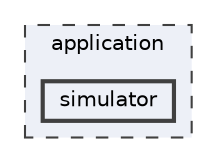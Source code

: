 digraph "application/simulator"
{
 // LATEX_PDF_SIZE
  bgcolor="transparent";
  edge [fontname=Helvetica,fontsize=10,labelfontname=Helvetica,labelfontsize=10];
  node [fontname=Helvetica,fontsize=10,shape=box,height=0.2,width=0.4];
  compound=true
  subgraph clusterdir_d75c23162a2652451dce46d2e7e8aead {
    graph [ bgcolor="#edf0f7", pencolor="grey25", label="application", fontname=Helvetica,fontsize=10 style="filled,dashed", URL="dir_d75c23162a2652451dce46d2e7e8aead.html",tooltip=""]
  dir_638ef7d2d9bbc9093729c39ba06043f5 [label="simulator", fillcolor="#edf0f7", color="grey25", style="filled,bold", URL="dir_638ef7d2d9bbc9093729c39ba06043f5.html",tooltip=""];
  }
}
